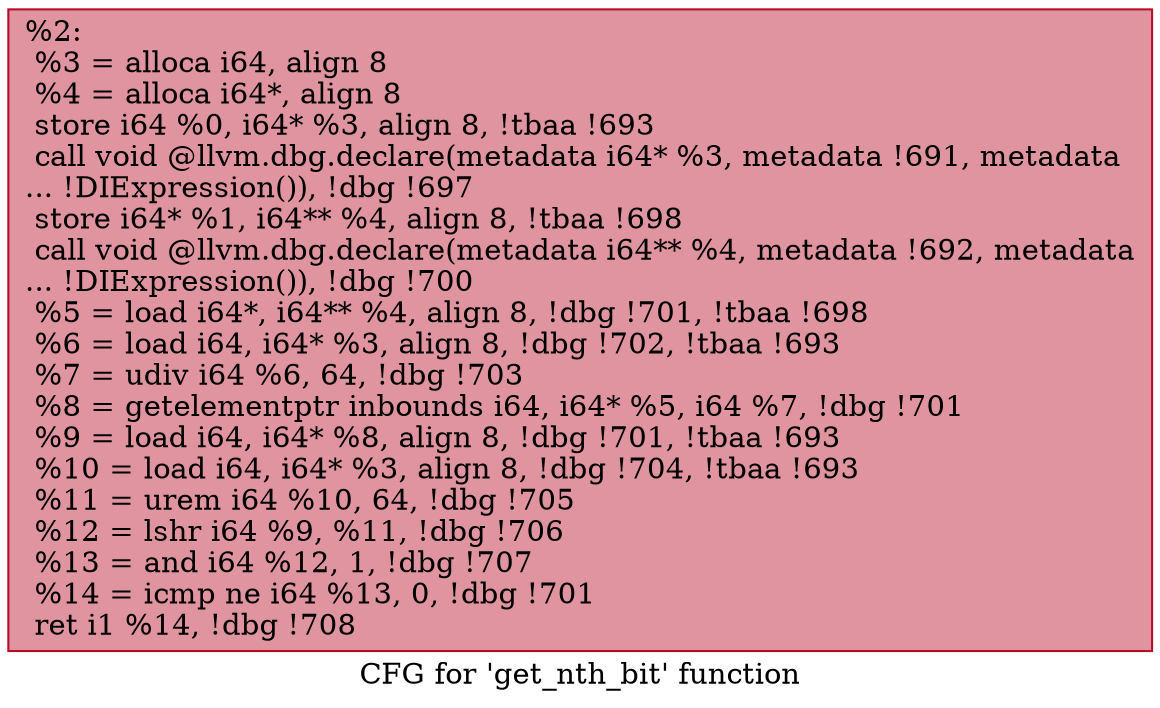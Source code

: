 digraph "CFG for 'get_nth_bit' function" {
	label="CFG for 'get_nth_bit' function";

	Node0x198f420 [shape=record,color="#b70d28ff", style=filled, fillcolor="#b70d2870",label="{%2:\l  %3 = alloca i64, align 8\l  %4 = alloca i64*, align 8\l  store i64 %0, i64* %3, align 8, !tbaa !693\l  call void @llvm.dbg.declare(metadata i64* %3, metadata !691, metadata\l... !DIExpression()), !dbg !697\l  store i64* %1, i64** %4, align 8, !tbaa !698\l  call void @llvm.dbg.declare(metadata i64** %4, metadata !692, metadata\l... !DIExpression()), !dbg !700\l  %5 = load i64*, i64** %4, align 8, !dbg !701, !tbaa !698\l  %6 = load i64, i64* %3, align 8, !dbg !702, !tbaa !693\l  %7 = udiv i64 %6, 64, !dbg !703\l  %8 = getelementptr inbounds i64, i64* %5, i64 %7, !dbg !701\l  %9 = load i64, i64* %8, align 8, !dbg !701, !tbaa !693\l  %10 = load i64, i64* %3, align 8, !dbg !704, !tbaa !693\l  %11 = urem i64 %10, 64, !dbg !705\l  %12 = lshr i64 %9, %11, !dbg !706\l  %13 = and i64 %12, 1, !dbg !707\l  %14 = icmp ne i64 %13, 0, !dbg !701\l  ret i1 %14, !dbg !708\l}"];
}
